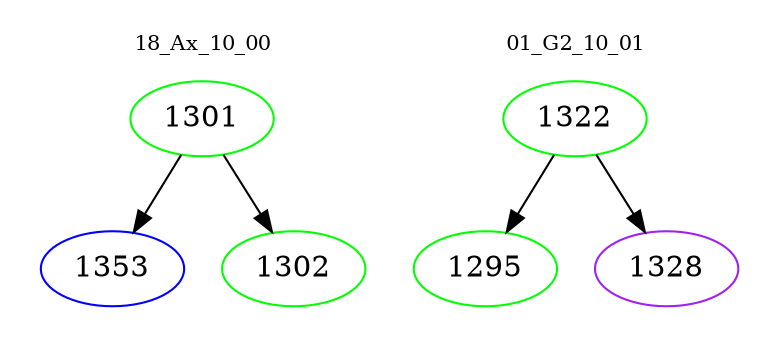 digraph{
subgraph cluster_0 {
color = white
label = "18_Ax_10_00";
fontsize=10;
T0_1301 [label="1301", color="green"]
T0_1301 -> T0_1353 [color="black"]
T0_1353 [label="1353", color="blue"]
T0_1301 -> T0_1302 [color="black"]
T0_1302 [label="1302", color="green"]
}
subgraph cluster_1 {
color = white
label = "01_G2_10_01";
fontsize=10;
T1_1322 [label="1322", color="green"]
T1_1322 -> T1_1295 [color="black"]
T1_1295 [label="1295", color="green"]
T1_1322 -> T1_1328 [color="black"]
T1_1328 [label="1328", color="purple"]
}
}
